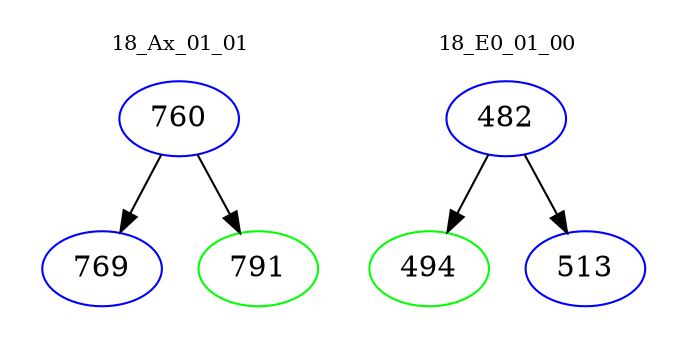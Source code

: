 digraph{
subgraph cluster_0 {
color = white
label = "18_Ax_01_01";
fontsize=10;
T0_760 [label="760", color="blue"]
T0_760 -> T0_769 [color="black"]
T0_769 [label="769", color="blue"]
T0_760 -> T0_791 [color="black"]
T0_791 [label="791", color="green"]
}
subgraph cluster_1 {
color = white
label = "18_E0_01_00";
fontsize=10;
T1_482 [label="482", color="blue"]
T1_482 -> T1_494 [color="black"]
T1_494 [label="494", color="green"]
T1_482 -> T1_513 [color="black"]
T1_513 [label="513", color="blue"]
}
}
